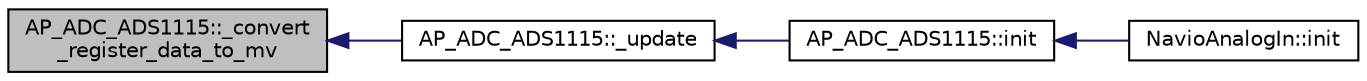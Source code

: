 digraph "AP_ADC_ADS1115::_convert_register_data_to_mv"
{
 // INTERACTIVE_SVG=YES
  edge [fontname="Helvetica",fontsize="10",labelfontname="Helvetica",labelfontsize="10"];
  node [fontname="Helvetica",fontsize="10",shape=record];
  rankdir="LR";
  Node1 [label="AP_ADC_ADS1115::_convert\l_register_data_to_mv",height=0.2,width=0.4,color="black", fillcolor="grey75", style="filled" fontcolor="black"];
  Node1 -> Node2 [dir="back",color="midnightblue",fontsize="10",style="solid",fontname="Helvetica"];
  Node2 [label="AP_ADC_ADS1115::_update",height=0.2,width=0.4,color="black", fillcolor="white", style="filled",URL="$classAP__ADC__ADS1115.html#a1c523a000d6cb67770e04e3821cc54b3"];
  Node2 -> Node3 [dir="back",color="midnightblue",fontsize="10",style="solid",fontname="Helvetica"];
  Node3 [label="AP_ADC_ADS1115::init",height=0.2,width=0.4,color="black", fillcolor="white", style="filled",URL="$classAP__ADC__ADS1115.html#ab9dda3a5715a514b78effc0164e6a1c9"];
  Node3 -> Node4 [dir="back",color="midnightblue",fontsize="10",style="solid",fontname="Helvetica"];
  Node4 [label="NavioAnalogIn::init",height=0.2,width=0.4,color="black", fillcolor="white", style="filled",URL="$classNavioAnalogIn.html#a86419e9f2486bef44753fb15f5bb3ae9"];
}
